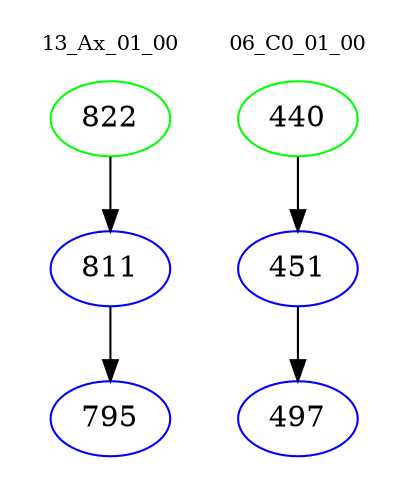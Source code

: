 digraph{
subgraph cluster_0 {
color = white
label = "13_Ax_01_00";
fontsize=10;
T0_822 [label="822", color="green"]
T0_822 -> T0_811 [color="black"]
T0_811 [label="811", color="blue"]
T0_811 -> T0_795 [color="black"]
T0_795 [label="795", color="blue"]
}
subgraph cluster_1 {
color = white
label = "06_C0_01_00";
fontsize=10;
T1_440 [label="440", color="green"]
T1_440 -> T1_451 [color="black"]
T1_451 [label="451", color="blue"]
T1_451 -> T1_497 [color="black"]
T1_497 [label="497", color="blue"]
}
}

